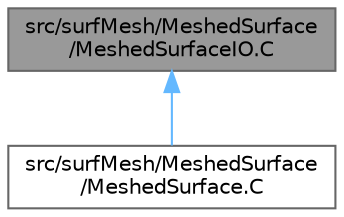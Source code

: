 digraph "src/surfMesh/MeshedSurface/MeshedSurfaceIO.C"
{
 // LATEX_PDF_SIZE
  bgcolor="transparent";
  edge [fontname=Helvetica,fontsize=10,labelfontname=Helvetica,labelfontsize=10];
  node [fontname=Helvetica,fontsize=10,shape=box,height=0.2,width=0.4];
  Node1 [id="Node000001",label="src/surfMesh/MeshedSurface\l/MeshedSurfaceIO.C",height=0.2,width=0.4,color="gray40", fillcolor="grey60", style="filled", fontcolor="black",tooltip=" "];
  Node1 -> Node2 [id="edge1_Node000001_Node000002",dir="back",color="steelblue1",style="solid",tooltip=" "];
  Node2 [id="Node000002",label="src/surfMesh/MeshedSurface\l/MeshedSurface.C",height=0.2,width=0.4,color="grey40", fillcolor="white", style="filled",URL="$MeshedSurface_8C.html",tooltip=" "];
}
